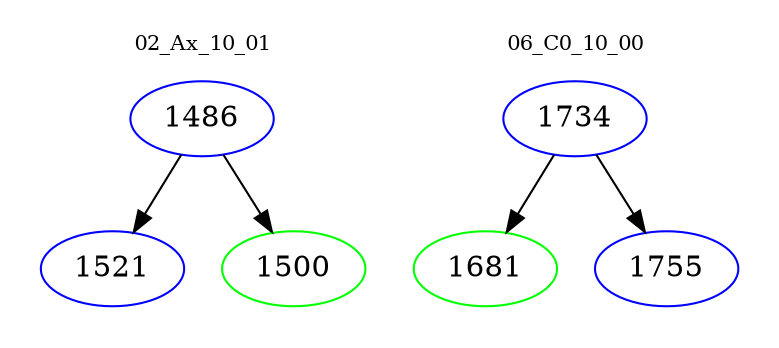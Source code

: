 digraph{
subgraph cluster_0 {
color = white
label = "02_Ax_10_01";
fontsize=10;
T0_1486 [label="1486", color="blue"]
T0_1486 -> T0_1521 [color="black"]
T0_1521 [label="1521", color="blue"]
T0_1486 -> T0_1500 [color="black"]
T0_1500 [label="1500", color="green"]
}
subgraph cluster_1 {
color = white
label = "06_C0_10_00";
fontsize=10;
T1_1734 [label="1734", color="blue"]
T1_1734 -> T1_1681 [color="black"]
T1_1681 [label="1681", color="green"]
T1_1734 -> T1_1755 [color="black"]
T1_1755 [label="1755", color="blue"]
}
}
